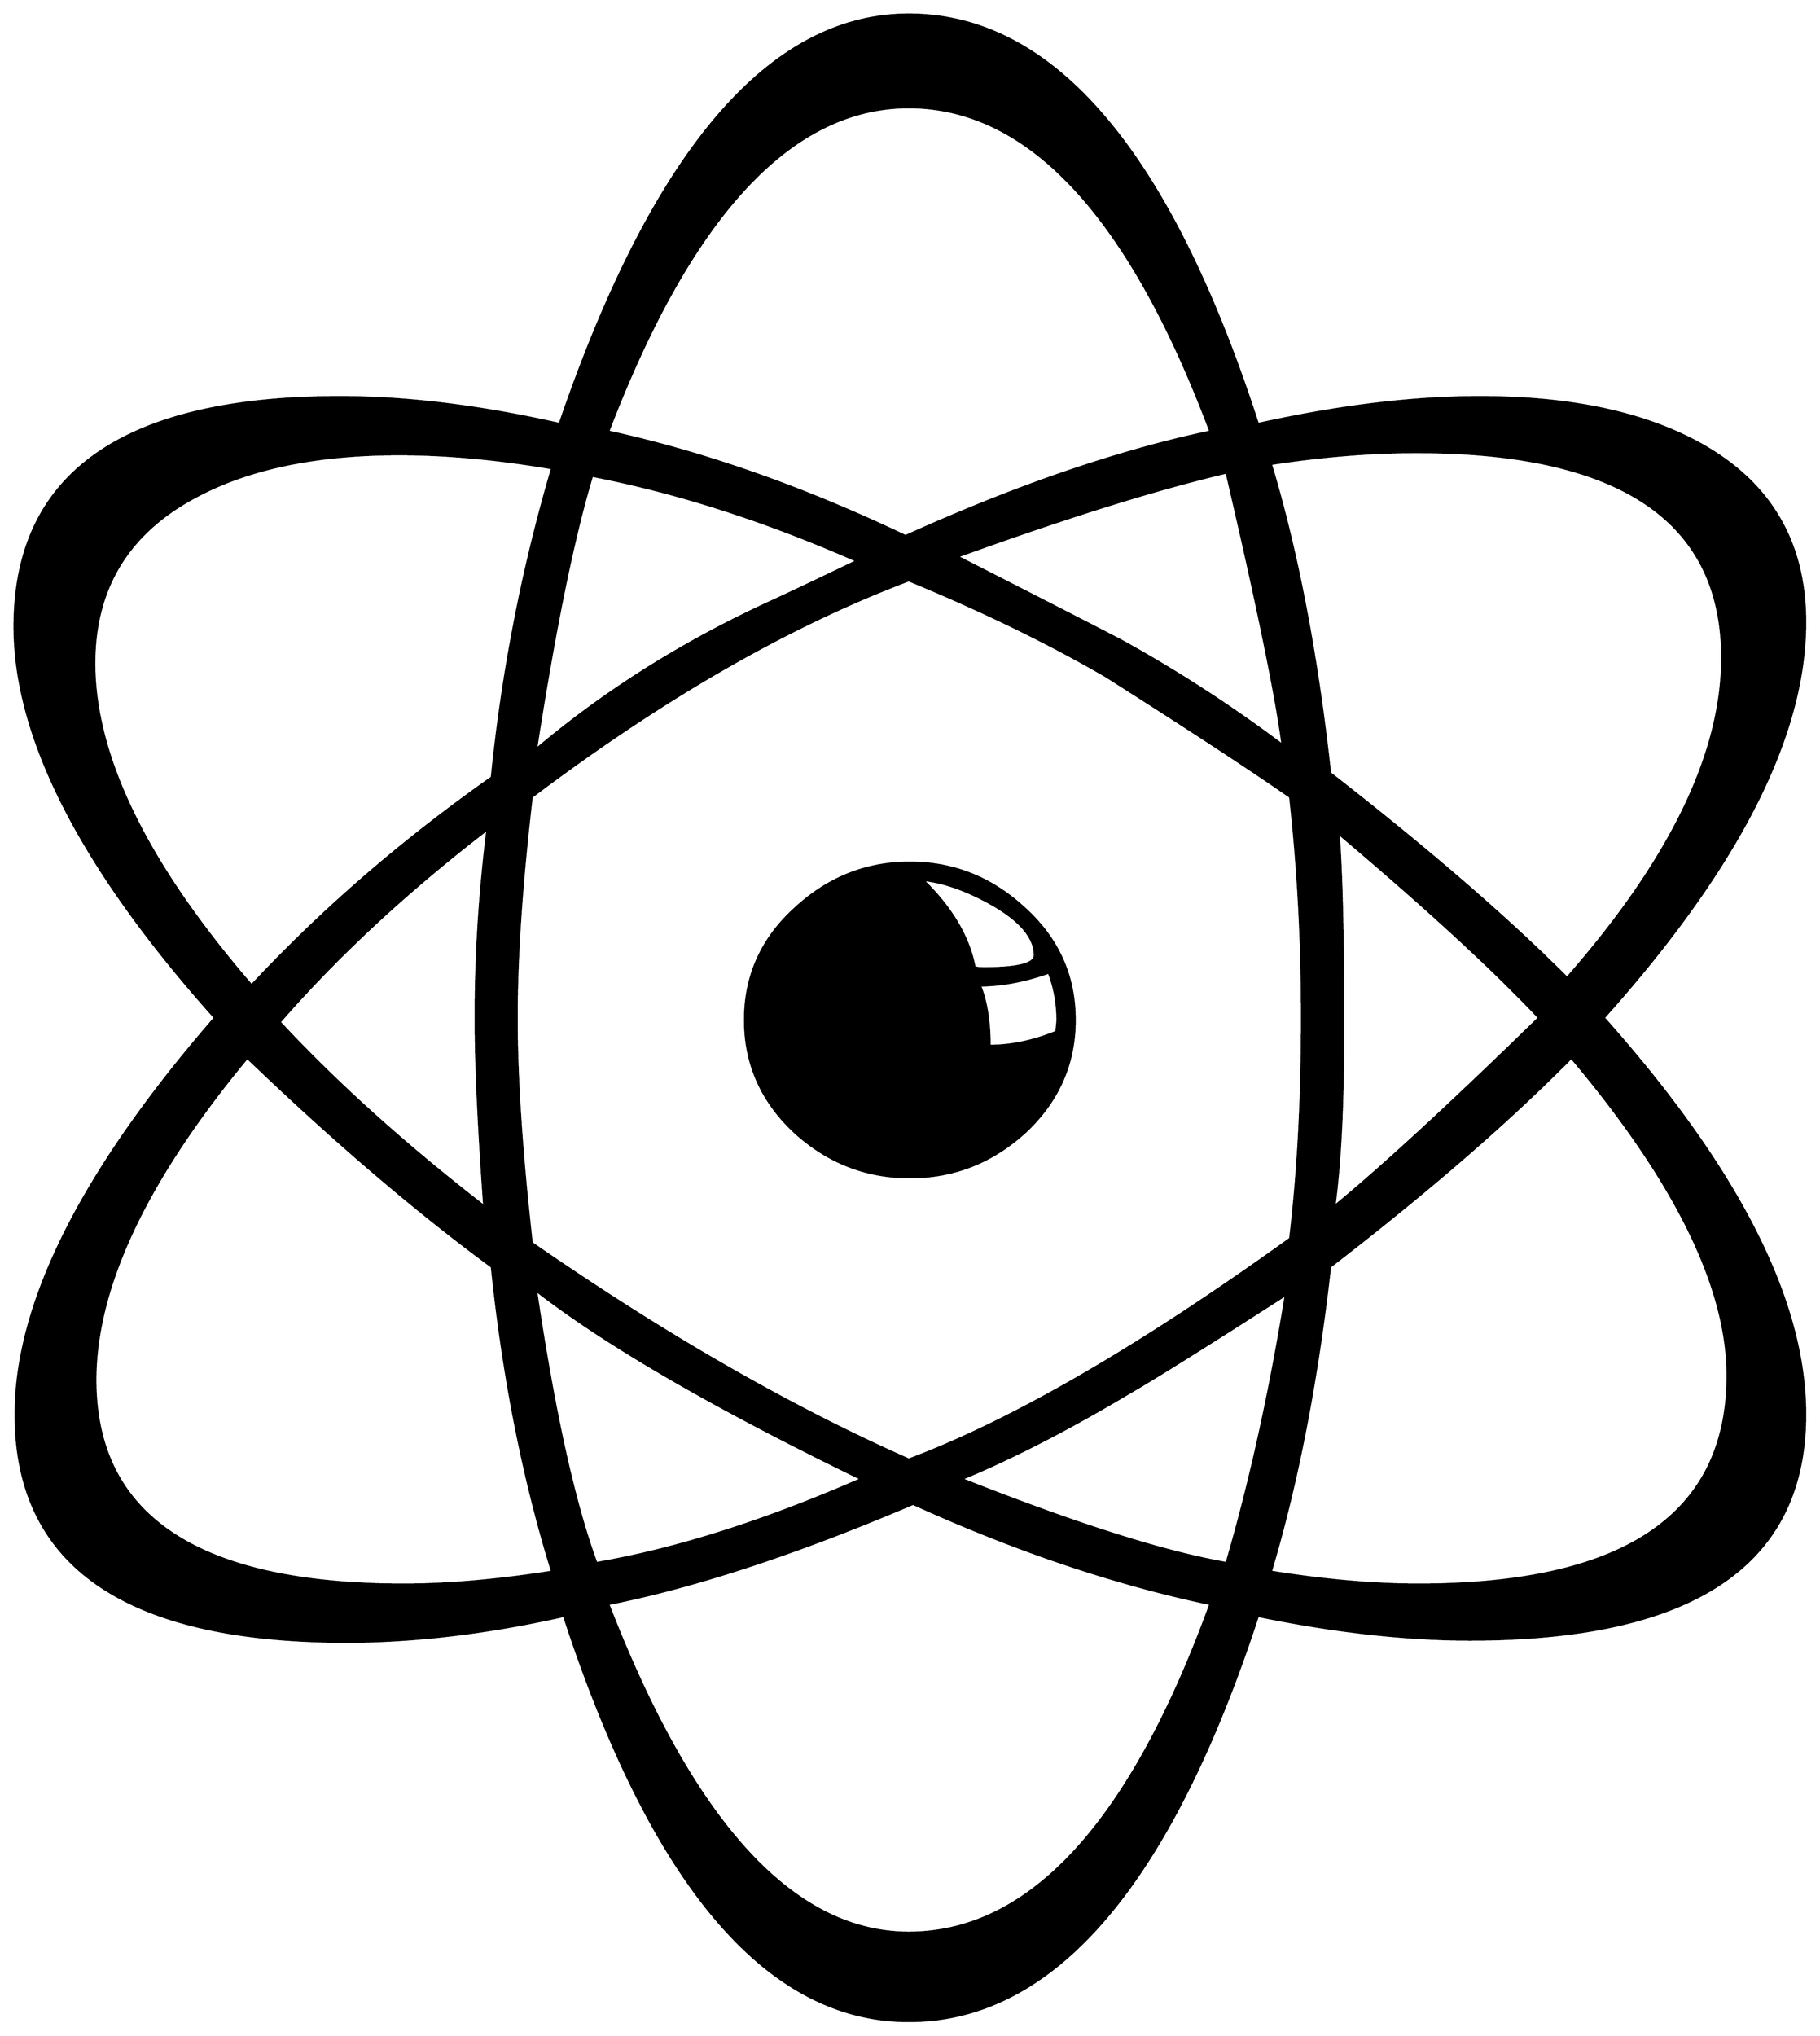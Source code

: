 


\begin{tikzpicture}[y=0.80pt, x=0.80pt, yscale=-1.0, xscale=1.0, inner sep=0pt, outer sep=0pt]
\begin{scope}[shift={(100.0,1706.0)},nonzero rule]
  \path[draw=.,fill=.,line width=1.600pt] (1762.0,-214.0) ..
    controls (1762.0,-74.667) and (1658.333,-5.0) .. (1451.0,-5.0)
    .. controls (1391.0,-5.0) and (1325.333,-12.333) ..
    (1254.0,-27.0) .. controls (1172.0,223.667) and (1064.0,349.0)
    .. (930.0,349.0) .. controls (798.667,349.0) and (692.0,223.667)
    .. (610.0,-27.0) .. controls (538.667,-11.0) and (471.333,-3.0)
    .. (408.0,-3.0) .. controls (203.333,-3.0) and (101.0,-73.333)
    .. (101.0,-214.0) .. controls (101.0,-317.333) and
    (162.667,-440.0) .. (286.0,-582.0) .. controls (162.0,-720.667)
    and (100.0,-841.667) .. (100.0,-945.0) .. controls
    (100.0,-1087.0) and (200.667,-1158.0) .. (402.0,-1158.0) ..
    controls (464.0,-1158.0) and (532.0,-1149.667) ..
    (606.0,-1133.0) .. controls (692.667,-1386.333) and
    (800.667,-1513.0) .. (930.0,-1513.0) .. controls
    (1064.0,-1513.0) and (1172.0,-1386.333) .. (1254.0,-1133.0) ..
    controls (1329.333,-1149.667) and (1398.0,-1158.0) ..
    (1460.0,-1158.0) .. controls (1542.667,-1158.0) and
    (1610.0,-1144.0) .. (1662.0,-1116.0) .. controls
    (1728.667,-1080.0) and (1762.0,-1024.333) .. (1762.0,-949.0) ..
    controls (1762.0,-843.667) and (1699.667,-721.333) ..
    (1575.0,-582.0) .. controls (1699.667,-442.0) and
    (1762.0,-319.333) .. (1762.0,-214.0) -- cycle(1685.0,-916.0)
    .. controls (1685.0,-1043.333) and (1590.333,-1107.0) ..
    (1401.0,-1107.0) .. controls (1359.0,-1107.0) and
    (1314.0,-1103.333) .. (1266.0,-1096.0) .. controls
    (1290.667,-1014.0) and (1309.0,-918.333) .. (1321.0,-809.0) ..
    controls (1411.0,-739.0) and (1484.333,-675.667) ..
    (1541.0,-619.0) .. controls (1637.0,-728.333) and
    (1685.0,-827.333) .. (1685.0,-916.0) -- cycle(1210.0,-1126.0)
    .. controls (1134.667,-1326.667) and (1041.333,-1427.0) ..
    (930.0,-1427.0) .. controls (820.667,-1427.0) and
    (727.667,-1326.667) .. (651.0,-1126.0) .. controls
    (739.667,-1106.667) and (831.667,-1074.333) .. (927.0,-1029.0) ..
    controls (1030.333,-1075.667) and (1124.667,-1108.0) ..
    (1210.0,-1126.0) -- cycle(1277.0,-835.0) .. controls
    (1271.0,-881.0) and (1253.667,-965.333) .. (1225.0,-1088.0) ..
    controls (1159.667,-1072.667) and (1076.333,-1046.667) ..
    (975.0,-1010.0) .. controls (1074.333,-959.333) and
    (1125.667,-933.0) .. (1129.0,-931.0) .. controls
    (1179.667,-903.0) and (1229.0,-871.0) .. (1277.0,-835.0) --
    cycle(1515.0,-582.0) .. controls (1472.333,-627.333) and
    (1410.333,-684.333) .. (1329.0,-753.0) .. controls
    (1331.667,-715.667) and (1333.0,-663.667) .. (1333.0,-597.0) --
    (1333.0,-560.0) .. controls (1333.0,-498.0) and
    (1330.333,-447.0) .. (1325.0,-407.0) .. controls
    (1369.667,-443.667) and (1433.0,-502.0) .. (1515.0,-582.0) --
    cycle(1690.0,-250.0) .. controls (1690.0,-332.0) and
    (1641.667,-430.333) .. (1545.0,-545.0) .. controls
    (1485.667,-485.0) and (1411.0,-420.333) .. (1321.0,-351.0) ..
    controls (1309.0,-245.0) and (1290.667,-150.667) ..
    (1266.0,-68.0) .. controls (1316.0,-60.0) and (1361.667,-56.0)
    .. (1403.0,-56.0) .. controls (1594.333,-56.0) and
    (1690.0,-120.667) .. (1690.0,-250.0) -- cycle(882.0,-1006.0)
    .. controls (797.333,-1043.333) and (715.333,-1069.667) ..
    (636.0,-1085.0) .. controls (618.667,-1027.667) and
    (601.333,-943.0) .. (584.0,-831.0) .. controls (648.667,-885.667)
    and (722.0,-931.667) .. (804.0,-969.0) .. controls
    (821.333,-977.0) and (847.333,-989.333) .. (882.0,-1006.0) --
    cycle(1295.0,-582.0) .. controls (1295.0,-653.333) and
    (1291.333,-721.667) .. (1284.0,-787.0) .. controls
    (1246.667,-813.0) and (1189.667,-850.333) .. (1113.0,-899.0) ..
    controls (1059.0,-930.333) and (998.0,-960.0) ..
    (930.0,-988.0) .. controls (818.667,-946.0) and (702.0,-879.0)
    .. (580.0,-787.0) .. controls (570.667,-707.667) and
    (566.0,-639.333) .. (566.0,-582.0) .. controls (566.0,-525.333)
    and (570.667,-455.667) .. (580.0,-373.0) .. controls
    (703.333,-287.667) and (820.0,-220.667) .. (930.0,-172.0) ..
    controls (1026.0,-208.0) and (1144.0,-276.333) ..
    (1284.0,-377.0) .. controls (1291.333,-438.333) and
    (1295.0,-506.667) .. (1295.0,-582.0) -- cycle(1280.0,-325.0)
    .. controls (1205.333,-277.0) and (1156.333,-246.333) ..
    (1133.0,-233.0) .. controls (1077.0,-199.667) and
    (1025.667,-173.333) .. (979.0,-154.0) .. controls
    (1085.0,-112.0) and (1167.0,-86.0) .. (1225.0,-76.0) ..
    controls (1247.0,-151.333) and (1265.333,-234.333) ..
    (1280.0,-325.0) -- cycle(599.0,-1092.0) .. controls
    (548.333,-1100.667) and (501.0,-1105.0) .. (457.0,-1105.0) ..
    controls (380.333,-1105.0) and (317.667,-1092.0) ..
    (269.0,-1066.0) .. controls (205.667,-1032.667) and
    (174.0,-981.0) .. (174.0,-911.0) .. controls (174.0,-824.333)
    and (222.667,-724.667) .. (320.0,-612.0) .. controls
    (385.333,-682.0) and (459.667,-746.333) .. (543.0,-805.0) ..
    controls (553.0,-903.667) and (571.667,-999.333) ..
    (599.0,-1092.0) -- cycle(539.0,-757.0) .. controls
    (464.333,-699.667) and (400.0,-640.0) .. (346.0,-578.0) ..
    controls (398.667,-521.333) and (462.0,-464.333) .. (536.0,-407.0)
    .. controls (530.667,-481.0) and (528.0,-539.333) ..
    (528.0,-582.0) .. controls (528.0,-640.0) and (531.667,-698.333)
    .. (539.0,-757.0) -- cycle(886.0,-154.0) .. controls
    (750.0,-220.0) and (649.333,-278.333) .. (584.0,-329.0) ..
    controls (600.667,-216.333) and (619.333,-132.0) .. (640.0,-76.0)
    .. controls (714.0,-88.667) and (796.0,-114.667) ..
    (886.0,-154.0) -- cycle(1210.0,-38.0) .. controls
    (1121.333,-56.667) and (1029.333,-87.667) .. (934.0,-131.0) ..
    controls (826.0,-85.0) and (731.667,-54.0) .. (651.0,-38.0) ..
    controls (729.667,165.333) and (822.667,267.0) .. (930.0,267.0) ..
    controls (1042.667,267.0) and (1136.0,165.333) .. (1210.0,-38.0)
    -- cycle(599.0,-68.0) .. controls (572.333,-154.0) and
    (553.667,-248.333) .. (543.0,-351.0) .. controls (472.333,-403.0)
    and (396.667,-467.667) .. (316.0,-545.0) .. controls
    (222.0,-431.667) and (175.0,-332.0) .. (175.0,-246.0) ..
    controls (175.0,-119.333) and (270.333,-56.0) .. (461.0,-56.0)
    .. controls (502.333,-56.0) and (548.333,-60.0) .. (599.0,-68.0)
    -- cycle(1084.0,-580.0) .. controls (1084.0,-539.333) and
    (1068.667,-504.667) .. (1038.0,-476.0) .. controls
    (1007.333,-448.0) and (971.667,-434.0) .. (931.0,-434.0) ..
    controls (890.333,-434.0) and (854.667,-448.0) .. (824.0,-476.0)
    .. controls (793.333,-504.667) and (778.0,-539.333) ..
    (778.0,-580.0) .. controls (778.0,-620.667) and (793.333,-655.0)
    .. (824.0,-683.0) .. controls (854.667,-711.667) and
    (890.333,-726.0) .. (931.0,-726.0) .. controls (971.667,-726.0)
    and (1007.333,-711.667) .. (1038.0,-683.0) .. controls
    (1068.667,-655.0) and (1084.0,-620.667) .. (1084.0,-580.0) --
    cycle(1047.0,-640.0) .. controls (1047.0,-656.667) and
    (1033.333,-672.667) .. (1006.0,-688.0) .. controls
    (983.333,-700.667) and (962.333,-708.0) .. (943.0,-710.0) ..
    controls (969.667,-684.0) and (985.667,-657.0) .. (991.0,-629.0)
    .. controls (992.333,-628.333) and (995.333,-628.0) ..
    (1000.0,-628.0) .. controls (1031.333,-628.0) and
    (1047.0,-632.0) .. (1047.0,-640.0) -- cycle(1068.0,-580.0)
    .. controls (1068.0,-595.333) and (1065.333,-610.0) ..
    (1060.0,-624.0) .. controls (1037.333,-616.0) and
    (1016.0,-612.0) .. (996.0,-612.0) .. controls
    (1002.0,-597.333) and (1005.0,-578.667) .. (1005.0,-556.0) ..
    controls (1025.0,-556.0) and (1045.667,-560.333) ..
    (1067.0,-569.0) .. controls (1067.667,-575.0) and
    (1068.0,-578.667) .. (1068.0,-580.0) -- cycle;
\end{scope}

\end{tikzpicture}

